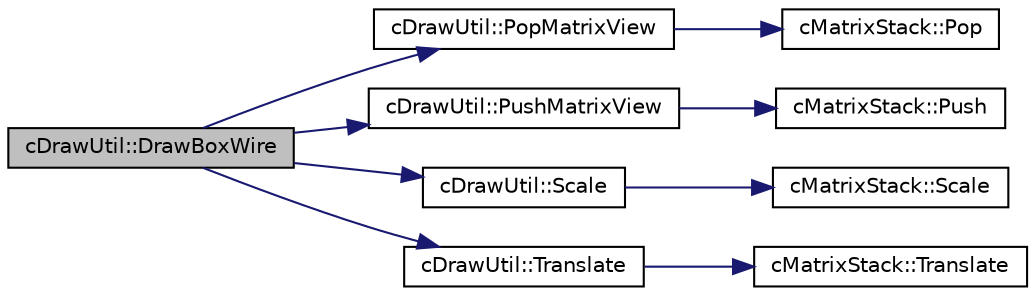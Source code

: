 digraph "cDrawUtil::DrawBoxWire"
{
 // LATEX_PDF_SIZE
  edge [fontname="Helvetica",fontsize="10",labelfontname="Helvetica",labelfontsize="10"];
  node [fontname="Helvetica",fontsize="10",shape=record];
  rankdir="LR";
  Node1 [label="cDrawUtil::DrawBoxWire",height=0.2,width=0.4,color="black", fillcolor="grey75", style="filled", fontcolor="black",tooltip=" "];
  Node1 -> Node2 [color="midnightblue",fontsize="10",style="solid",fontname="Helvetica"];
  Node2 [label="cDrawUtil::PopMatrixView",height=0.2,width=0.4,color="black", fillcolor="white", style="filled",URL="$classc_draw_util.html#a8bec79da8550795d4b4966a94af7cf51",tooltip=" "];
  Node2 -> Node3 [color="midnightblue",fontsize="10",style="solid",fontname="Helvetica"];
  Node3 [label="cMatrixStack::Pop",height=0.2,width=0.4,color="black", fillcolor="white", style="filled",URL="$classc_matrix_stack.html#a6be215a8d6dc7f91c8e9577a8b550bfc",tooltip=" "];
  Node1 -> Node4 [color="midnightblue",fontsize="10",style="solid",fontname="Helvetica"];
  Node4 [label="cDrawUtil::PushMatrixView",height=0.2,width=0.4,color="black", fillcolor="white", style="filled",URL="$classc_draw_util.html#a166a3c9df5df3cb262d090cb2aaba33b",tooltip=" "];
  Node4 -> Node5 [color="midnightblue",fontsize="10",style="solid",fontname="Helvetica"];
  Node5 [label="cMatrixStack::Push",height=0.2,width=0.4,color="black", fillcolor="white", style="filled",URL="$classc_matrix_stack.html#aac0bfd176fd31cabb3e74a0a12b5a5d9",tooltip=" "];
  Node1 -> Node6 [color="midnightblue",fontsize="10",style="solid",fontname="Helvetica"];
  Node6 [label="cDrawUtil::Scale",height=0.2,width=0.4,color="black", fillcolor="white", style="filled",URL="$classc_draw_util.html#a9bb8552fad17d6bb2b5e6bb523859a61",tooltip=" "];
  Node6 -> Node7 [color="midnightblue",fontsize="10",style="solid",fontname="Helvetica"];
  Node7 [label="cMatrixStack::Scale",height=0.2,width=0.4,color="black", fillcolor="white", style="filled",URL="$classc_matrix_stack.html#a5ec94676f022413d2acdc471dd112614",tooltip=" "];
  Node1 -> Node8 [color="midnightblue",fontsize="10",style="solid",fontname="Helvetica"];
  Node8 [label="cDrawUtil::Translate",height=0.2,width=0.4,color="black", fillcolor="white", style="filled",URL="$classc_draw_util.html#a1904a7034bb0ec43afdab4642d36e543",tooltip=" "];
  Node8 -> Node9 [color="midnightblue",fontsize="10",style="solid",fontname="Helvetica"];
  Node9 [label="cMatrixStack::Translate",height=0.2,width=0.4,color="black", fillcolor="white", style="filled",URL="$classc_matrix_stack.html#a9ab74621b7112ebf367e7c6feafff233",tooltip=" "];
}
